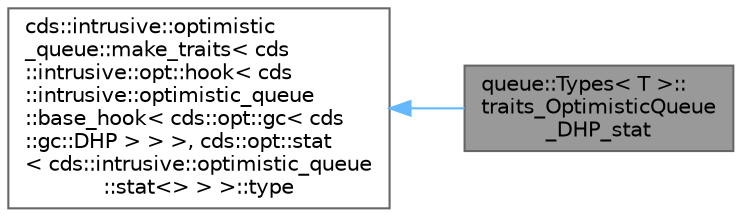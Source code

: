 digraph "queue::Types&lt; T &gt;::traits_OptimisticQueue_DHP_stat"
{
 // LATEX_PDF_SIZE
  bgcolor="transparent";
  edge [fontname=Helvetica,fontsize=10,labelfontname=Helvetica,labelfontsize=10];
  node [fontname=Helvetica,fontsize=10,shape=box,height=0.2,width=0.4];
  rankdir="LR";
  Node1 [id="Node000001",label="queue::Types\< T \>::\ltraits_OptimisticQueue\l_DHP_stat",height=0.2,width=0.4,color="gray40", fillcolor="grey60", style="filled", fontcolor="black",tooltip=" "];
  Node2 -> Node1 [id="edge1_Node000001_Node000002",dir="back",color="steelblue1",style="solid",tooltip=" "];
  Node2 [id="Node000002",label="cds::intrusive::optimistic\l_queue::make_traits\< cds\l::intrusive::opt::hook\< cds\l::intrusive::optimistic_queue\l::base_hook\< cds::opt::gc\< cds\l::gc::DHP \> \> \>, cds::opt::stat\l\< cds::intrusive::optimistic_queue\l::stat\<\> \> \>::type",height=0.2,width=0.4,color="gray40", fillcolor="white", style="filled",tooltip=" "];
}
